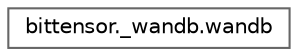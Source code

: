 digraph "Graphical Class Hierarchy"
{
 // LATEX_PDF_SIZE
  bgcolor="transparent";
  edge [fontname=Helvetica,fontsize=10,labelfontname=Helvetica,labelfontsize=10];
  node [fontname=Helvetica,fontsize=10,shape=box,height=0.2,width=0.4];
  rankdir="LR";
  Node0 [label="bittensor._wandb.wandb",height=0.2,width=0.4,color="grey40", fillcolor="white", style="filled",URL="$classbittensor_1_1__wandb_1_1wandb.html",tooltip=" "];
}

